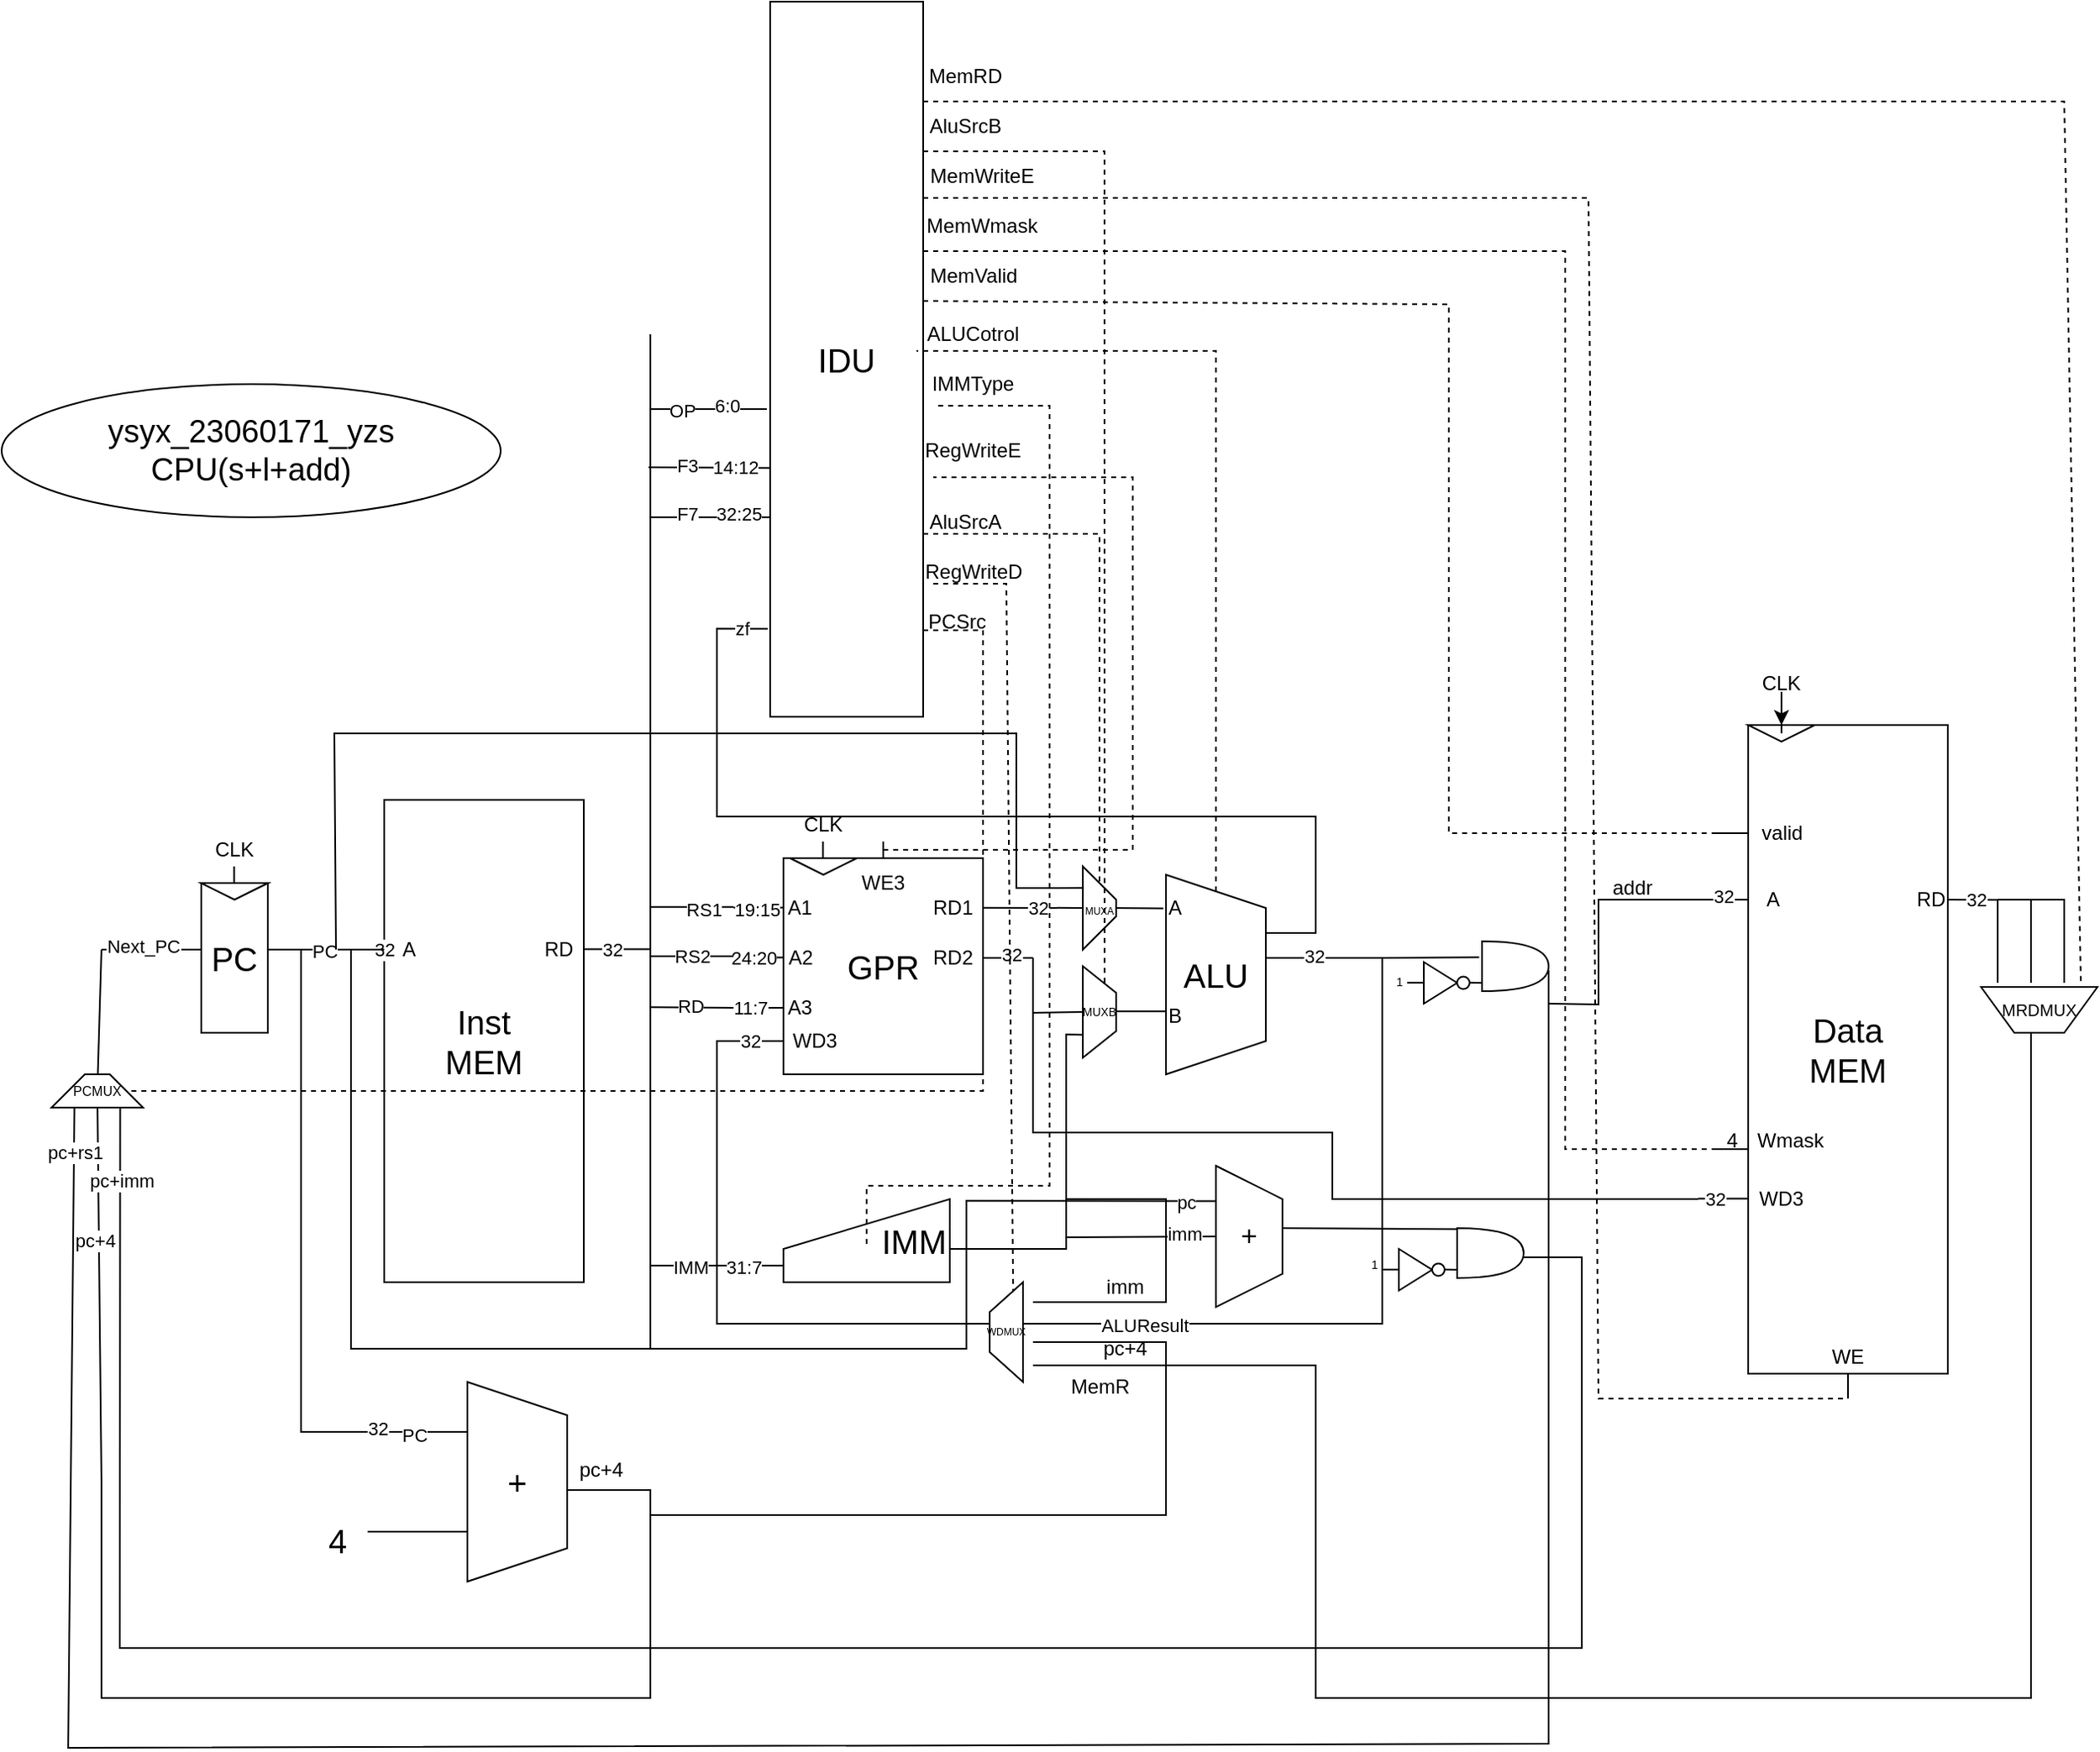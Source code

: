 <mxfile version="23.1.5" type="device">
  <diagram id="H9i57NVhQdeN4z1LRGkb" name="第 1 页">
    <mxGraphModel dx="1230" dy="816" grid="1" gridSize="10" guides="1" tooltips="1" connect="1" arrows="1" fold="1" page="1" pageScale="1" pageWidth="827" pageHeight="1169" math="0" shadow="0">
      <root>
        <mxCell id="0" />
        <mxCell id="1" parent="0" />
        <mxCell id="9avWq1u9CCE1QgYSCYzm-5" value="GPR" style="rounded=0;whiteSpace=wrap;html=1;fontSize=20;" parent="1" vertex="1">
          <mxGeometry x="1080" y="525" width="120" height="130" as="geometry" />
        </mxCell>
        <mxCell id="9avWq1u9CCE1QgYSCYzm-11" value="PC" style="rounded=0;whiteSpace=wrap;html=1;fontSize=20;" parent="1" vertex="1">
          <mxGeometry x="730" y="540" width="40" height="90" as="geometry" />
        </mxCell>
        <mxCell id="9avWq1u9CCE1QgYSCYzm-16" value="IDU" style="rounded=0;whiteSpace=wrap;html=1;fontSize=20;" parent="1" vertex="1">
          <mxGeometry x="1072" y="10" width="92" height="430" as="geometry" />
        </mxCell>
        <mxCell id="0vMYCMW46_ho2H0MiRco-1" value="Data&lt;br&gt;MEM" style="rounded=0;whiteSpace=wrap;html=1;fontSize=20;" parent="1" vertex="1">
          <mxGeometry x="1660" y="445" width="120" height="390" as="geometry" />
        </mxCell>
        <mxCell id="0vMYCMW46_ho2H0MiRco-2" value="Inst&lt;br&gt;MEM" style="rounded=0;whiteSpace=wrap;html=1;fontSize=20;" parent="1" vertex="1">
          <mxGeometry x="840" y="490" width="120" height="290" as="geometry" />
        </mxCell>
        <mxCell id="0vMYCMW46_ho2H0MiRco-3" value="" style="triangle;whiteSpace=wrap;html=1;direction=south;" parent="1" vertex="1">
          <mxGeometry x="1084" y="525" width="40" height="10" as="geometry" />
        </mxCell>
        <mxCell id="0vMYCMW46_ho2H0MiRco-4" value="" style="endArrow=none;html=1;rounded=0;" parent="1" edge="1">
          <mxGeometry width="50" height="50" relative="1" as="geometry">
            <mxPoint x="1103.76" y="525" as="sourcePoint" />
            <mxPoint x="1103.76" y="515" as="targetPoint" />
          </mxGeometry>
        </mxCell>
        <mxCell id="0vMYCMW46_ho2H0MiRco-5" value="CLK" style="text;strokeColor=none;align=center;fillColor=none;html=1;verticalAlign=middle;whiteSpace=wrap;rounded=0;" parent="1" vertex="1">
          <mxGeometry x="1089" y="495" width="30" height="20" as="geometry" />
        </mxCell>
        <mxCell id="0vMYCMW46_ho2H0MiRco-6" value="" style="endArrow=none;html=1;rounded=0;" parent="1" edge="1">
          <mxGeometry width="50" height="50" relative="1" as="geometry">
            <mxPoint x="1140" y="525" as="sourcePoint" />
            <mxPoint x="1140" y="515" as="targetPoint" />
            <Array as="points" />
          </mxGeometry>
        </mxCell>
        <mxCell id="0vMYCMW46_ho2H0MiRco-9" value="WE3" style="text;strokeColor=none;align=center;fillColor=none;html=1;verticalAlign=middle;whiteSpace=wrap;rounded=0;" parent="1" vertex="1">
          <mxGeometry x="1130" y="530" width="20" height="20" as="geometry" />
        </mxCell>
        <mxCell id="0vMYCMW46_ho2H0MiRco-10" value="" style="endArrow=none;html=1;rounded=0;" parent="1" edge="1">
          <mxGeometry width="50" height="50" relative="1" as="geometry">
            <mxPoint x="1050" y="635" as="sourcePoint" />
            <mxPoint x="1080" y="635" as="targetPoint" />
            <Array as="points" />
          </mxGeometry>
        </mxCell>
        <mxCell id="0vMYCMW46_ho2H0MiRco-11" value="&lt;font style=&quot;font-size: 11px;&quot;&gt;32&lt;/font&gt;" style="edgeLabel;html=1;align=center;verticalAlign=middle;resizable=0;points=[];" parent="0vMYCMW46_ho2H0MiRco-10" vertex="1" connectable="0">
          <mxGeometry x="-0.462" y="1" relative="1" as="geometry">
            <mxPoint x="2" y="1" as="offset" />
          </mxGeometry>
        </mxCell>
        <mxCell id="0vMYCMW46_ho2H0MiRco-12" value="WD3" style="text;strokeColor=none;align=center;fillColor=none;html=1;verticalAlign=middle;whiteSpace=wrap;rounded=0;" parent="1" vertex="1">
          <mxGeometry x="1084" y="625" width="30" height="20" as="geometry" />
        </mxCell>
        <mxCell id="0vMYCMW46_ho2H0MiRco-16" value="" style="endArrow=none;html=1;rounded=0;fontSize=6;" parent="1" edge="1">
          <mxGeometry width="50" height="50" relative="1" as="geometry">
            <mxPoint x="1050" y="615" as="sourcePoint" />
            <mxPoint x="1080" y="615" as="targetPoint" />
          </mxGeometry>
        </mxCell>
        <mxCell id="0vMYCMW46_ho2H0MiRco-19" value="5" style="edgeLabel;html=1;align=center;verticalAlign=middle;resizable=0;points=[];fontSize=7;" parent="0vMYCMW46_ho2H0MiRco-16" vertex="1" connectable="0">
          <mxGeometry x="-0.211" y="1" relative="1" as="geometry">
            <mxPoint as="offset" />
          </mxGeometry>
        </mxCell>
        <mxCell id="0vMYCMW46_ho2H0MiRco-44" value="11:7" style="edgeLabel;html=1;align=center;verticalAlign=middle;resizable=0;points=[];" parent="0vMYCMW46_ho2H0MiRco-16" vertex="1" connectable="0">
          <mxGeometry x="-0.146" relative="1" as="geometry">
            <mxPoint x="-3" as="offset" />
          </mxGeometry>
        </mxCell>
        <mxCell id="0vMYCMW46_ho2H0MiRco-17" value="A3" style="text;strokeColor=none;align=center;fillColor=none;html=1;verticalAlign=middle;whiteSpace=wrap;rounded=0;" parent="1" vertex="1">
          <mxGeometry x="1080" y="605" width="20" height="20" as="geometry" />
        </mxCell>
        <mxCell id="0vMYCMW46_ho2H0MiRco-22" value="A2" style="text;strokeColor=none;align=center;fillColor=none;html=1;verticalAlign=middle;whiteSpace=wrap;rounded=0;" parent="1" vertex="1">
          <mxGeometry x="1082.5" y="575" width="15" height="20" as="geometry" />
        </mxCell>
        <mxCell id="0vMYCMW46_ho2H0MiRco-25" value="" style="endArrow=none;html=1;rounded=0;fontSize=11;" parent="1" edge="1">
          <mxGeometry width="50" height="50" relative="1" as="geometry">
            <mxPoint x="1200" y="585" as="sourcePoint" />
            <mxPoint x="1230" y="585" as="targetPoint" />
          </mxGeometry>
        </mxCell>
        <mxCell id="0vMYCMW46_ho2H0MiRco-53" value="32" style="edgeLabel;html=1;align=center;verticalAlign=middle;resizable=0;points=[];" parent="0vMYCMW46_ho2H0MiRco-25" vertex="1" connectable="0">
          <mxGeometry x="0.108" y="2" relative="1" as="geometry">
            <mxPoint as="offset" />
          </mxGeometry>
        </mxCell>
        <mxCell id="0vMYCMW46_ho2H0MiRco-27" value="RD2" style="text;strokeColor=none;align=center;fillColor=none;html=1;verticalAlign=middle;whiteSpace=wrap;rounded=0;" parent="1" vertex="1">
          <mxGeometry x="1164" y="575" width="36" height="20" as="geometry" />
        </mxCell>
        <mxCell id="0vMYCMW46_ho2H0MiRco-31" value="A1" style="text;strokeColor=none;align=center;fillColor=none;html=1;verticalAlign=middle;whiteSpace=wrap;rounded=0;" parent="1" vertex="1">
          <mxGeometry x="1081.25" y="545" width="17.5" height="20" as="geometry" />
        </mxCell>
        <mxCell id="0vMYCMW46_ho2H0MiRco-32" value="" style="endArrow=none;html=1;rounded=0;" parent="1" target="ikHjYEekkkLppnFvIHiI-1" edge="1">
          <mxGeometry width="50" height="50" relative="1" as="geometry">
            <mxPoint x="1200" y="554.83" as="sourcePoint" />
            <mxPoint x="1250" y="555" as="targetPoint" />
            <Array as="points" />
          </mxGeometry>
        </mxCell>
        <mxCell id="0vMYCMW46_ho2H0MiRco-52" value="32" style="edgeLabel;html=1;align=center;verticalAlign=middle;resizable=0;points=[];" parent="0vMYCMW46_ho2H0MiRco-32" vertex="1" connectable="0">
          <mxGeometry x="0.09" relative="1" as="geometry">
            <mxPoint as="offset" />
          </mxGeometry>
        </mxCell>
        <mxCell id="0vMYCMW46_ho2H0MiRco-34" value="RD1" style="text;strokeColor=none;align=center;fillColor=none;html=1;verticalAlign=middle;whiteSpace=wrap;rounded=0;" parent="1" vertex="1">
          <mxGeometry x="1172" y="545" width="20" height="20" as="geometry" />
        </mxCell>
        <mxCell id="0vMYCMW46_ho2H0MiRco-35" value="" style="endArrow=none;html=1;rounded=0;exitX=0;exitY=0.5;exitDx=0;exitDy=0;" parent="1" source="0vMYCMW46_ho2H0MiRco-36" edge="1">
          <mxGeometry width="50" height="50" relative="1" as="geometry">
            <mxPoint x="810" y="580" as="sourcePoint" />
            <mxPoint x="840" y="580" as="targetPoint" />
          </mxGeometry>
        </mxCell>
        <mxCell id="0vMYCMW46_ho2H0MiRco-38" value="32" style="edgeLabel;html=1;align=center;verticalAlign=middle;resizable=0;points=[];" parent="0vMYCMW46_ho2H0MiRco-35" vertex="1" connectable="0">
          <mxGeometry x="0.023" relative="1" as="geometry">
            <mxPoint as="offset" />
          </mxGeometry>
        </mxCell>
        <mxCell id="0vMYCMW46_ho2H0MiRco-36" value="A" style="text;strokeColor=none;align=center;fillColor=none;html=1;verticalAlign=middle;whiteSpace=wrap;rounded=0;" parent="1" vertex="1">
          <mxGeometry x="840" y="570" width="30" height="20" as="geometry" />
        </mxCell>
        <mxCell id="0vMYCMW46_ho2H0MiRco-47" value="" style="endArrow=none;html=1;rounded=0;" parent="1" edge="1">
          <mxGeometry width="50" height="50" relative="1" as="geometry">
            <mxPoint x="1050" y="584.76" as="sourcePoint" />
            <mxPoint x="1080" y="584.76" as="targetPoint" />
          </mxGeometry>
        </mxCell>
        <mxCell id="0vMYCMW46_ho2H0MiRco-48" value="24:20" style="edgeLabel;html=1;align=center;verticalAlign=middle;resizable=0;points=[];" parent="0vMYCMW46_ho2H0MiRco-47" vertex="1" connectable="0">
          <mxGeometry x="-0.241" relative="1" as="geometry">
            <mxPoint as="offset" />
          </mxGeometry>
        </mxCell>
        <mxCell id="0vMYCMW46_ho2H0MiRco-49" value="" style="endArrow=none;html=1;rounded=0;" parent="1" edge="1">
          <mxGeometry width="50" height="50" relative="1" as="geometry">
            <mxPoint x="1050" y="554.76" as="sourcePoint" />
            <mxPoint x="1080" y="554.76" as="targetPoint" />
          </mxGeometry>
        </mxCell>
        <mxCell id="X9NKya543wdhW3zplJ7z-23" value="19:15" style="edgeLabel;html=1;align=center;verticalAlign=middle;resizable=0;points=[];" parent="0vMYCMW46_ho2H0MiRco-49" vertex="1" connectable="0">
          <mxGeometry x="-0.084" y="-1" relative="1" as="geometry">
            <mxPoint as="offset" />
          </mxGeometry>
        </mxCell>
        <mxCell id="0vMYCMW46_ho2H0MiRco-54" value="RD" style="text;strokeColor=none;align=center;fillColor=none;html=1;verticalAlign=middle;whiteSpace=wrap;rounded=0;" parent="1" vertex="1">
          <mxGeometry x="930" y="570" width="30" height="20" as="geometry" />
        </mxCell>
        <mxCell id="0vMYCMW46_ho2H0MiRco-56" value="" style="endArrow=none;html=1;rounded=0;" parent="1" edge="1">
          <mxGeometry width="50" height="50" relative="1" as="geometry">
            <mxPoint x="960" y="579.76" as="sourcePoint" />
            <mxPoint x="1000" y="579.76" as="targetPoint" />
          </mxGeometry>
        </mxCell>
        <mxCell id="0vMYCMW46_ho2H0MiRco-57" value="32" style="edgeLabel;html=1;align=center;verticalAlign=middle;resizable=0;points=[];" parent="0vMYCMW46_ho2H0MiRco-56" vertex="1" connectable="0">
          <mxGeometry x="-0.153" relative="1" as="geometry">
            <mxPoint as="offset" />
          </mxGeometry>
        </mxCell>
        <mxCell id="0vMYCMW46_ho2H0MiRco-58" value="" style="triangle;whiteSpace=wrap;html=1;direction=south;" parent="1" vertex="1">
          <mxGeometry x="1084" y="525" width="40" height="10" as="geometry" />
        </mxCell>
        <mxCell id="0vMYCMW46_ho2H0MiRco-59" value="" style="triangle;whiteSpace=wrap;html=1;direction=south;" parent="1" vertex="1">
          <mxGeometry x="1660" y="445" width="40" height="10" as="geometry" />
        </mxCell>
        <mxCell id="0vMYCMW46_ho2H0MiRco-63" style="edgeStyle=orthogonalEdgeStyle;rounded=0;orthogonalLoop=1;jettySize=auto;html=1;" parent="1" source="0vMYCMW46_ho2H0MiRco-60" target="0vMYCMW46_ho2H0MiRco-59" edge="1">
          <mxGeometry relative="1" as="geometry" />
        </mxCell>
        <mxCell id="0vMYCMW46_ho2H0MiRco-60" value="CLK" style="text;strokeColor=none;align=center;fillColor=none;html=1;verticalAlign=middle;whiteSpace=wrap;rounded=0;" parent="1" vertex="1">
          <mxGeometry x="1665" y="410" width="30" height="20" as="geometry" />
        </mxCell>
        <mxCell id="0vMYCMW46_ho2H0MiRco-64" value="" style="endArrow=none;html=1;rounded=0;entryX=0.5;entryY=1;entryDx=0;entryDy=0;" parent="1" target="0vMYCMW46_ho2H0MiRco-65" edge="1">
          <mxGeometry width="50" height="50" relative="1" as="geometry">
            <mxPoint x="1720" y="850" as="sourcePoint" />
            <mxPoint x="1720" y="840" as="targetPoint" />
            <Array as="points" />
          </mxGeometry>
        </mxCell>
        <mxCell id="0vMYCMW46_ho2H0MiRco-65" value="WE" style="text;strokeColor=none;align=center;fillColor=none;html=1;verticalAlign=middle;whiteSpace=wrap;rounded=0;" parent="1" vertex="1">
          <mxGeometry x="1710" y="815" width="20" height="20" as="geometry" />
        </mxCell>
        <mxCell id="0vMYCMW46_ho2H0MiRco-66" value="A" style="text;strokeColor=none;align=center;fillColor=none;html=1;verticalAlign=middle;whiteSpace=wrap;rounded=0;" parent="1" vertex="1">
          <mxGeometry x="1660" y="540" width="30" height="20" as="geometry" />
        </mxCell>
        <mxCell id="0vMYCMW46_ho2H0MiRco-67" value="" style="endArrow=none;html=1;rounded=0;" parent="1" edge="1">
          <mxGeometry width="50" height="50" relative="1" as="geometry">
            <mxPoint x="1630" y="550" as="sourcePoint" />
            <mxPoint x="1660" y="550" as="targetPoint" />
          </mxGeometry>
        </mxCell>
        <mxCell id="0vMYCMW46_ho2H0MiRco-68" value="32" style="edgeLabel;html=1;align=center;verticalAlign=middle;resizable=0;points=[];" parent="0vMYCMW46_ho2H0MiRco-67" vertex="1" connectable="0">
          <mxGeometry x="-0.04" y="2" relative="1" as="geometry">
            <mxPoint as="offset" />
          </mxGeometry>
        </mxCell>
        <mxCell id="0vMYCMW46_ho2H0MiRco-69" value="WD3" style="text;strokeColor=none;align=center;fillColor=none;html=1;verticalAlign=middle;whiteSpace=wrap;rounded=0;" parent="1" vertex="1">
          <mxGeometry x="1665" y="720" width="30" height="20" as="geometry" />
        </mxCell>
        <mxCell id="0vMYCMW46_ho2H0MiRco-70" value="" style="endArrow=none;html=1;rounded=0;" parent="1" edge="1">
          <mxGeometry width="50" height="50" relative="1" as="geometry">
            <mxPoint x="1630" y="729.76" as="sourcePoint" />
            <mxPoint x="1660" y="729.76" as="targetPoint" />
            <Array as="points" />
          </mxGeometry>
        </mxCell>
        <mxCell id="0vMYCMW46_ho2H0MiRco-71" value="&lt;font style=&quot;font-size: 11px;&quot;&gt;32&lt;/font&gt;" style="edgeLabel;html=1;align=center;verticalAlign=middle;resizable=0;points=[];" parent="0vMYCMW46_ho2H0MiRco-70" vertex="1" connectable="0">
          <mxGeometry x="-0.462" y="1" relative="1" as="geometry">
            <mxPoint x="2" y="1" as="offset" />
          </mxGeometry>
        </mxCell>
        <mxCell id="0vMYCMW46_ho2H0MiRco-72" value="RD" style="text;strokeColor=none;align=center;fillColor=none;html=1;verticalAlign=middle;whiteSpace=wrap;rounded=0;" parent="1" vertex="1">
          <mxGeometry x="1760" y="540" width="20" height="20" as="geometry" />
        </mxCell>
        <mxCell id="0vMYCMW46_ho2H0MiRco-73" value="" style="endArrow=none;html=1;rounded=0;" parent="1" edge="1">
          <mxGeometry width="50" height="50" relative="1" as="geometry">
            <mxPoint x="1780" y="550" as="sourcePoint" />
            <mxPoint x="1810" y="550.17" as="targetPoint" />
            <Array as="points" />
          </mxGeometry>
        </mxCell>
        <mxCell id="0vMYCMW46_ho2H0MiRco-74" value="32" style="edgeLabel;html=1;align=center;verticalAlign=middle;resizable=0;points=[];" parent="0vMYCMW46_ho2H0MiRco-73" vertex="1" connectable="0">
          <mxGeometry x="0.09" relative="1" as="geometry">
            <mxPoint as="offset" />
          </mxGeometry>
        </mxCell>
        <mxCell id="0vMYCMW46_ho2H0MiRco-75" value="" style="triangle;whiteSpace=wrap;html=1;direction=south;" parent="1" vertex="1">
          <mxGeometry x="730" y="540" width="40" height="10" as="geometry" />
        </mxCell>
        <mxCell id="0vMYCMW46_ho2H0MiRco-76" value="" style="endArrow=none;html=1;rounded=0;" parent="1" edge="1">
          <mxGeometry width="50" height="50" relative="1" as="geometry">
            <mxPoint x="749.76" y="540" as="sourcePoint" />
            <mxPoint x="749.76" y="530" as="targetPoint" />
          </mxGeometry>
        </mxCell>
        <mxCell id="0vMYCMW46_ho2H0MiRco-77" value="CLK" style="text;strokeColor=none;align=center;fillColor=none;html=1;verticalAlign=middle;whiteSpace=wrap;rounded=0;" parent="1" vertex="1">
          <mxGeometry x="735" y="510" width="30" height="20" as="geometry" />
        </mxCell>
        <mxCell id="0vMYCMW46_ho2H0MiRco-78" value="" style="triangle;whiteSpace=wrap;html=1;direction=south;" parent="1" vertex="1">
          <mxGeometry x="730" y="540" width="40" height="10" as="geometry" />
        </mxCell>
        <mxCell id="0vMYCMW46_ho2H0MiRco-79" value="" style="endArrow=none;html=1;rounded=0;" parent="1" edge="1">
          <mxGeometry width="50" height="50" relative="1" as="geometry">
            <mxPoint x="670" y="580" as="sourcePoint" />
            <mxPoint x="730" y="580" as="targetPoint" />
          </mxGeometry>
        </mxCell>
        <mxCell id="0vMYCMW46_ho2H0MiRco-80" value="Next_PC" style="edgeLabel;html=1;align=center;verticalAlign=middle;resizable=0;points=[];" parent="0vMYCMW46_ho2H0MiRco-79" vertex="1" connectable="0">
          <mxGeometry x="-0.166" y="2" relative="1" as="geometry">
            <mxPoint as="offset" />
          </mxGeometry>
        </mxCell>
        <mxCell id="0vMYCMW46_ho2H0MiRco-81" value="" style="endArrow=none;html=1;rounded=0;entryX=0;entryY=0.5;entryDx=0;entryDy=0;" parent="1" target="0vMYCMW46_ho2H0MiRco-36" edge="1">
          <mxGeometry width="50" height="50" relative="1" as="geometry">
            <mxPoint x="770" y="580" as="sourcePoint" />
            <mxPoint x="810" y="580" as="targetPoint" />
            <Array as="points">
              <mxPoint x="790" y="580" />
              <mxPoint x="810" y="580" />
              <mxPoint x="820" y="580" />
            </Array>
          </mxGeometry>
        </mxCell>
        <mxCell id="0vMYCMW46_ho2H0MiRco-82" value="PC" style="edgeLabel;html=1;align=center;verticalAlign=middle;resizable=0;points=[];" parent="0vMYCMW46_ho2H0MiRco-81" vertex="1" connectable="0">
          <mxGeometry x="-0.034" y="-1" relative="1" as="geometry">
            <mxPoint as="offset" />
          </mxGeometry>
        </mxCell>
        <mxCell id="0vMYCMW46_ho2H0MiRco-104" value="ysyx_23060171_yzs&lt;br&gt;CPU(s+l+add)" style="ellipse;whiteSpace=wrap;html=1;fontSize=19;" parent="1" vertex="1">
          <mxGeometry x="610" y="240" width="300" height="80" as="geometry" />
        </mxCell>
        <mxCell id="X9NKya543wdhW3zplJ7z-1" value="ALU" style="shape=trapezoid;perimeter=trapezoidPerimeter;whiteSpace=wrap;html=1;fixedSize=1;direction=south;fontSize=20;" parent="1" vertex="1">
          <mxGeometry x="1310" y="535" width="60" height="120" as="geometry" />
        </mxCell>
        <mxCell id="X9NKya543wdhW3zplJ7z-3" value="+" style="shape=trapezoid;perimeter=trapezoidPerimeter;whiteSpace=wrap;html=1;fixedSize=1;direction=south;fontSize=20;" parent="1" vertex="1">
          <mxGeometry x="890" y="840" width="60" height="120" as="geometry" />
        </mxCell>
        <mxCell id="X9NKya543wdhW3zplJ7z-7" value="" style="endArrow=none;html=1;rounded=0;exitX=0.25;exitY=1;exitDx=0;exitDy=0;" parent="1" source="X9NKya543wdhW3zplJ7z-3" edge="1">
          <mxGeometry width="50" height="50" relative="1" as="geometry">
            <mxPoint x="790" y="860" as="sourcePoint" />
            <mxPoint x="790" y="580" as="targetPoint" />
            <Array as="points">
              <mxPoint x="790" y="870" />
            </Array>
          </mxGeometry>
        </mxCell>
        <mxCell id="X9NKya543wdhW3zplJ7z-11" value="PC" style="edgeLabel;html=1;align=center;verticalAlign=middle;resizable=0;points=[];" parent="X9NKya543wdhW3zplJ7z-7" vertex="1" connectable="0">
          <mxGeometry x="-0.837" y="2" relative="1" as="geometry">
            <mxPoint as="offset" />
          </mxGeometry>
        </mxCell>
        <mxCell id="f71yilhgpQ8JQKFhJRQ--1" value="32" style="edgeLabel;html=1;align=center;verticalAlign=middle;resizable=0;points=[];" parent="X9NKya543wdhW3zplJ7z-7" vertex="1" connectable="0">
          <mxGeometry x="-0.723" y="-2" relative="1" as="geometry">
            <mxPoint as="offset" />
          </mxGeometry>
        </mxCell>
        <mxCell id="X9NKya543wdhW3zplJ7z-8" value="" style="endArrow=none;html=1;rounded=0;" parent="1" edge="1">
          <mxGeometry width="50" height="50" relative="1" as="geometry">
            <mxPoint x="830" y="930" as="sourcePoint" />
            <mxPoint x="890" y="930" as="targetPoint" />
          </mxGeometry>
        </mxCell>
        <mxCell id="X9NKya543wdhW3zplJ7z-9" value="&lt;font style=&quot;font-size: 20px;&quot;&gt;4&lt;/font&gt;" style="text;strokeColor=none;align=center;fillColor=none;html=1;verticalAlign=middle;whiteSpace=wrap;rounded=0;" parent="1" vertex="1">
          <mxGeometry x="797" y="920" width="30" height="30" as="geometry" />
        </mxCell>
        <mxCell id="X9NKya543wdhW3zplJ7z-10" value="" style="endArrow=none;html=1;rounded=0;" parent="1" source="ikHjYEekkkLppnFvIHiI-18" edge="1">
          <mxGeometry width="50" height="50" relative="1" as="geometry">
            <mxPoint x="950" y="905" as="sourcePoint" />
            <mxPoint x="670" y="580" as="targetPoint" />
            <Array as="points" />
          </mxGeometry>
        </mxCell>
        <mxCell id="X9NKya543wdhW3zplJ7z-13" value="" style="endArrow=none;html=1;rounded=0;" parent="1" edge="1">
          <mxGeometry width="50" height="50" relative="1" as="geometry">
            <mxPoint x="1000" y="820" as="sourcePoint" />
            <mxPoint x="1000" y="210" as="targetPoint" />
            <Array as="points" />
          </mxGeometry>
        </mxCell>
        <mxCell id="X9NKya543wdhW3zplJ7z-15" value="" style="endArrow=none;html=1;rounded=0;" parent="1" edge="1">
          <mxGeometry width="50" height="50" relative="1" as="geometry">
            <mxPoint x="1000" y="554.41" as="sourcePoint" />
            <mxPoint x="1050" y="554.41" as="targetPoint" />
          </mxGeometry>
        </mxCell>
        <mxCell id="X9NKya543wdhW3zplJ7z-16" value="RS1" style="edgeLabel;html=1;align=center;verticalAlign=middle;resizable=0;points=[];" parent="X9NKya543wdhW3zplJ7z-15" vertex="1" connectable="0">
          <mxGeometry x="0.289" y="-1" relative="1" as="geometry">
            <mxPoint as="offset" />
          </mxGeometry>
        </mxCell>
        <mxCell id="X9NKya543wdhW3zplJ7z-17" value="" style="endArrow=none;html=1;rounded=0;" parent="1" edge="1">
          <mxGeometry width="50" height="50" relative="1" as="geometry">
            <mxPoint x="1000" y="584" as="sourcePoint" />
            <mxPoint x="1050" y="584" as="targetPoint" />
          </mxGeometry>
        </mxCell>
        <mxCell id="X9NKya543wdhW3zplJ7z-18" value="RS2" style="edgeLabel;html=1;align=center;verticalAlign=middle;resizable=0;points=[];" parent="X9NKya543wdhW3zplJ7z-17" vertex="1" connectable="0">
          <mxGeometry x="-0.022" relative="1" as="geometry">
            <mxPoint as="offset" />
          </mxGeometry>
        </mxCell>
        <mxCell id="X9NKya543wdhW3zplJ7z-19" value="" style="endArrow=none;html=1;rounded=0;" parent="1" edge="1">
          <mxGeometry width="50" height="50" relative="1" as="geometry">
            <mxPoint x="1000" y="614.66" as="sourcePoint" />
            <mxPoint x="1050" y="615" as="targetPoint" />
          </mxGeometry>
        </mxCell>
        <mxCell id="X9NKya543wdhW3zplJ7z-20" value="RD" style="edgeLabel;html=1;align=center;verticalAlign=middle;resizable=0;points=[];" parent="X9NKya543wdhW3zplJ7z-19" vertex="1" connectable="0">
          <mxGeometry x="-0.051" y="1" relative="1" as="geometry">
            <mxPoint as="offset" />
          </mxGeometry>
        </mxCell>
        <mxCell id="X9NKya543wdhW3zplJ7z-24" value="IMM" style="shape=manualInput;whiteSpace=wrap;html=1;fontSize=20;align=right;" parent="1" vertex="1">
          <mxGeometry x="1080" y="730" width="100" height="50" as="geometry" />
        </mxCell>
        <mxCell id="X9NKya543wdhW3zplJ7z-25" value="" style="endArrow=none;html=1;rounded=0;" parent="1" edge="1">
          <mxGeometry width="50" height="50" relative="1" as="geometry">
            <mxPoint x="1000" y="770" as="sourcePoint" />
            <mxPoint x="1080" y="770" as="targetPoint" />
          </mxGeometry>
        </mxCell>
        <mxCell id="X9NKya543wdhW3zplJ7z-26" value="IMM" style="edgeLabel;html=1;align=center;verticalAlign=middle;resizable=0;points=[];" parent="X9NKya543wdhW3zplJ7z-25" vertex="1" connectable="0">
          <mxGeometry x="-0.406" y="-1" relative="1" as="geometry">
            <mxPoint as="offset" />
          </mxGeometry>
        </mxCell>
        <mxCell id="X9NKya543wdhW3zplJ7z-27" value="31:7" style="edgeLabel;html=1;align=center;verticalAlign=middle;resizable=0;points=[];" parent="X9NKya543wdhW3zplJ7z-25" vertex="1" connectable="0">
          <mxGeometry x="0.387" y="-1" relative="1" as="geometry">
            <mxPoint as="offset" />
          </mxGeometry>
        </mxCell>
        <mxCell id="X9NKya543wdhW3zplJ7z-32" value="" style="endArrow=none;html=1;rounded=0;curved=0;dashed=1;" parent="1" edge="1">
          <mxGeometry width="50" height="50" relative="1" as="geometry">
            <mxPoint x="1340" y="545" as="sourcePoint" />
            <mxPoint x="1160" y="220" as="targetPoint" />
            <Array as="points">
              <mxPoint x="1340" y="220" />
            </Array>
          </mxGeometry>
        </mxCell>
        <mxCell id="X9NKya543wdhW3zplJ7z-33" value="ALUCotrol" style="text;strokeColor=none;align=center;fillColor=none;html=1;verticalAlign=middle;whiteSpace=wrap;rounded=0;" parent="1" vertex="1">
          <mxGeometry x="1164" y="200" width="60" height="20" as="geometry" />
        </mxCell>
        <mxCell id="X9NKya543wdhW3zplJ7z-34" value="" style="endArrow=none;html=1;rounded=0;" parent="1" edge="1">
          <mxGeometry width="50" height="50" relative="1" as="geometry">
            <mxPoint x="1370" y="585" as="sourcePoint" />
            <mxPoint x="1050" y="635" as="targetPoint" />
            <Array as="points">
              <mxPoint x="1440" y="585" />
              <mxPoint x="1440" y="805" />
              <mxPoint x="1040" y="805" />
              <mxPoint x="1040" y="635" />
            </Array>
          </mxGeometry>
        </mxCell>
        <mxCell id="X9NKya543wdhW3zplJ7z-35" value="ALUResult" style="edgeLabel;html=1;align=center;verticalAlign=middle;resizable=0;points=[];" parent="X9NKya543wdhW3zplJ7z-34" vertex="1" connectable="0">
          <mxGeometry x="-0.003" y="1" relative="1" as="geometry">
            <mxPoint as="offset" />
          </mxGeometry>
        </mxCell>
        <mxCell id="X9NKya543wdhW3zplJ7z-37" value="32" style="edgeLabel;html=1;align=center;verticalAlign=middle;resizable=0;points=[];" parent="X9NKya543wdhW3zplJ7z-34" vertex="1" connectable="0">
          <mxGeometry x="-0.934" y="1" relative="1" as="geometry">
            <mxPoint as="offset" />
          </mxGeometry>
        </mxCell>
        <mxCell id="X9NKya543wdhW3zplJ7z-38" value="" style="endArrow=none;html=1;rounded=0;dashed=1;" parent="1" edge="1">
          <mxGeometry width="50" height="50" relative="1" as="geometry">
            <mxPoint x="1140" y="520" as="sourcePoint" />
            <mxPoint x="1170" y="296" as="targetPoint" />
            <Array as="points">
              <mxPoint x="1290" y="520" />
              <mxPoint x="1290" y="296" />
            </Array>
          </mxGeometry>
        </mxCell>
        <mxCell id="X9NKya543wdhW3zplJ7z-39" value="RegWriteE" style="text;strokeColor=none;align=center;fillColor=none;html=1;verticalAlign=middle;whiteSpace=wrap;rounded=0;" parent="1" vertex="1">
          <mxGeometry x="1164" y="270" width="60" height="20" as="geometry" />
        </mxCell>
        <mxCell id="X9NKya543wdhW3zplJ7z-40" value="" style="endArrow=none;html=1;rounded=0;dashed=1;" parent="1" edge="1">
          <mxGeometry width="50" height="50" relative="1" as="geometry">
            <mxPoint x="1130" y="757" as="sourcePoint" />
            <mxPoint x="1170" y="253" as="targetPoint" />
            <Array as="points">
              <mxPoint x="1130" y="722" />
              <mxPoint x="1240" y="722" />
              <mxPoint x="1240" y="450" />
              <mxPoint x="1240" y="253" />
            </Array>
          </mxGeometry>
        </mxCell>
        <mxCell id="X9NKya543wdhW3zplJ7z-72" value="" style="endArrow=none;html=1;rounded=0;" parent="1" edge="1">
          <mxGeometry width="50" height="50" relative="1" as="geometry">
            <mxPoint x="1000" y="255" as="sourcePoint" />
            <mxPoint x="1070" y="255" as="targetPoint" />
          </mxGeometry>
        </mxCell>
        <mxCell id="X9NKya543wdhW3zplJ7z-74" value="OP" style="edgeLabel;html=1;align=center;verticalAlign=middle;resizable=0;points=[];" parent="X9NKya543wdhW3zplJ7z-72" vertex="1" connectable="0">
          <mxGeometry x="-0.459" y="-1" relative="1" as="geometry">
            <mxPoint as="offset" />
          </mxGeometry>
        </mxCell>
        <mxCell id="X9NKya543wdhW3zplJ7z-75" value="6:0" style="edgeLabel;html=1;align=center;verticalAlign=middle;resizable=0;points=[];" parent="X9NKya543wdhW3zplJ7z-72" vertex="1" connectable="0">
          <mxGeometry x="0.304" y="2" relative="1" as="geometry">
            <mxPoint as="offset" />
          </mxGeometry>
        </mxCell>
        <mxCell id="X9NKya543wdhW3zplJ7z-76" value="" style="endArrow=none;html=1;rounded=0;entryX=0.012;entryY=0.652;entryDx=0;entryDy=0;entryPerimeter=0;" parent="1" edge="1">
          <mxGeometry width="50" height="50" relative="1" as="geometry">
            <mxPoint x="998.9" y="290" as="sourcePoint" />
            <mxPoint x="1072.004" y="290.4" as="targetPoint" />
          </mxGeometry>
        </mxCell>
        <mxCell id="X9NKya543wdhW3zplJ7z-77" value="F3" style="edgeLabel;html=1;align=center;verticalAlign=middle;resizable=0;points=[];" parent="X9NKya543wdhW3zplJ7z-76" vertex="1" connectable="0">
          <mxGeometry x="-0.383" y="1" relative="1" as="geometry">
            <mxPoint as="offset" />
          </mxGeometry>
        </mxCell>
        <mxCell id="X9NKya543wdhW3zplJ7z-78" value="14:12" style="edgeLabel;html=1;align=center;verticalAlign=middle;resizable=0;points=[];" parent="X9NKya543wdhW3zplJ7z-76" vertex="1" connectable="0">
          <mxGeometry x="0.415" y="1" relative="1" as="geometry">
            <mxPoint as="offset" />
          </mxGeometry>
        </mxCell>
        <mxCell id="X9NKya543wdhW3zplJ7z-79" value="" style="endArrow=none;html=1;rounded=0;entryX=0.024;entryY=0.696;entryDx=0;entryDy=0;entryPerimeter=0;" parent="1" edge="1">
          <mxGeometry width="50" height="50" relative="1" as="geometry">
            <mxPoint x="1000" y="320" as="sourcePoint" />
            <mxPoint x="1071.998" y="320.0" as="targetPoint" />
          </mxGeometry>
        </mxCell>
        <mxCell id="X9NKya543wdhW3zplJ7z-80" value="F7" style="edgeLabel;html=1;align=center;verticalAlign=middle;resizable=0;points=[];" parent="X9NKya543wdhW3zplJ7z-79" vertex="1" connectable="0">
          <mxGeometry x="-0.404" y="2" relative="1" as="geometry">
            <mxPoint as="offset" />
          </mxGeometry>
        </mxCell>
        <mxCell id="X9NKya543wdhW3zplJ7z-81" value="32:25" style="edgeLabel;html=1;align=center;verticalAlign=middle;resizable=0;points=[];" parent="X9NKya543wdhW3zplJ7z-79" vertex="1" connectable="0">
          <mxGeometry x="0.452" y="2" relative="1" as="geometry">
            <mxPoint as="offset" />
          </mxGeometry>
        </mxCell>
        <mxCell id="X9NKya543wdhW3zplJ7z-82" value="IMMType" style="text;strokeColor=none;align=center;fillColor=none;html=1;verticalAlign=middle;whiteSpace=wrap;rounded=0;" parent="1" vertex="1">
          <mxGeometry x="1169" y="230" width="50" height="20" as="geometry" />
        </mxCell>
        <mxCell id="ikHjYEekkkLppnFvIHiI-1" value="&lt;font style=&quot;font-size: 6px;&quot;&gt;MUXA&lt;/font&gt;" style="shape=trapezoid;perimeter=trapezoidPerimeter;whiteSpace=wrap;html=1;fixedSize=1;direction=south;" parent="1" vertex="1">
          <mxGeometry x="1260" y="530" width="20" height="50" as="geometry" />
        </mxCell>
        <mxCell id="ikHjYEekkkLppnFvIHiI-2" value="" style="endArrow=none;html=1;rounded=0;entryX=0.258;entryY=0.971;entryDx=0;entryDy=0;entryPerimeter=0;" parent="1" target="ikHjYEekkkLppnFvIHiI-1" edge="1">
          <mxGeometry width="50" height="50" relative="1" as="geometry">
            <mxPoint x="811" y="580" as="sourcePoint" />
            <mxPoint x="1250" y="510" as="targetPoint" />
            <Array as="points">
              <mxPoint x="810" y="450" />
              <mxPoint x="1220" y="450" />
              <mxPoint x="1220" y="543" />
              <mxPoint x="1240" y="543" />
            </Array>
          </mxGeometry>
        </mxCell>
        <mxCell id="ikHjYEekkkLppnFvIHiI-3" value="" style="endArrow=none;html=1;rounded=0;dashed=1;" parent="1" target="ikHjYEekkkLppnFvIHiI-1" edge="1">
          <mxGeometry width="50" height="50" relative="1" as="geometry">
            <mxPoint x="1164" y="330" as="sourcePoint" />
            <mxPoint x="1260" y="450" as="targetPoint" />
            <Array as="points">
              <mxPoint x="1270" y="330" />
            </Array>
          </mxGeometry>
        </mxCell>
        <mxCell id="ikHjYEekkkLppnFvIHiI-4" value="AluSrcA" style="text;html=1;align=center;verticalAlign=middle;resizable=0;points=[];autosize=1;strokeColor=none;fillColor=none;rotation=0;" parent="1" vertex="1">
          <mxGeometry x="1154" y="308" width="70" height="30" as="geometry" />
        </mxCell>
        <mxCell id="ikHjYEekkkLppnFvIHiI-6" value="" style="endArrow=none;html=1;rounded=0;entryX=0.169;entryY=1.027;entryDx=0;entryDy=0;entryPerimeter=0;" parent="1" target="X9NKya543wdhW3zplJ7z-1" edge="1">
          <mxGeometry width="50" height="50" relative="1" as="geometry">
            <mxPoint x="1280" y="555" as="sourcePoint" />
            <mxPoint x="1310" y="540" as="targetPoint" />
          </mxGeometry>
        </mxCell>
        <mxCell id="ikHjYEekkkLppnFvIHiI-7" value="A" style="text;html=1;align=center;verticalAlign=middle;resizable=0;points=[];autosize=1;strokeColor=none;fillColor=none;" parent="1" vertex="1">
          <mxGeometry x="1300" y="540" width="30" height="30" as="geometry" />
        </mxCell>
        <mxCell id="ikHjYEekkkLppnFvIHiI-8" value="B" style="text;html=1;align=center;verticalAlign=middle;resizable=0;points=[];autosize=1;strokeColor=none;fillColor=none;" parent="1" vertex="1">
          <mxGeometry x="1300" y="605" width="30" height="30" as="geometry" />
        </mxCell>
        <mxCell id="ikHjYEekkkLppnFvIHiI-9" value="WDMUX" style="shape=trapezoid;perimeter=trapezoidPerimeter;whiteSpace=wrap;html=1;fixedSize=1;direction=north;size=18.0;fontSize=6;" parent="1" vertex="1">
          <mxGeometry x="1204" y="780" width="20" height="60" as="geometry" />
        </mxCell>
        <mxCell id="ikHjYEekkkLppnFvIHiI-10" value="" style="endArrow=none;html=1;rounded=0;" parent="1" edge="1">
          <mxGeometry width="50" height="50" relative="1" as="geometry">
            <mxPoint x="1250" y="730" as="sourcePoint" />
            <mxPoint x="1230" y="792" as="targetPoint" />
            <Array as="points">
              <mxPoint x="1310" y="730" />
              <mxPoint x="1310" y="792" />
            </Array>
          </mxGeometry>
        </mxCell>
        <mxCell id="ikHjYEekkkLppnFvIHiI-11" value="imm" style="text;html=1;align=center;verticalAlign=middle;resizable=0;points=[];autosize=1;strokeColor=none;fillColor=none;" parent="1" vertex="1">
          <mxGeometry x="1260" y="768" width="50" height="30" as="geometry" />
        </mxCell>
        <mxCell id="ikHjYEekkkLppnFvIHiI-12" value="" style="endArrow=none;html=1;rounded=0;entryX=1;entryY=0.75;entryDx=0;entryDy=0;dashed=1;" parent="1" target="ikHjYEekkkLppnFvIHiI-9" edge="1">
          <mxGeometry width="50" height="50" relative="1" as="geometry">
            <mxPoint x="1170" y="360" as="sourcePoint" />
            <mxPoint x="1230" y="680" as="targetPoint" />
            <Array as="points">
              <mxPoint x="1214" y="360" />
            </Array>
          </mxGeometry>
        </mxCell>
        <mxCell id="ikHjYEekkkLppnFvIHiI-14" value="RegWriteD" style="text;html=1;align=center;verticalAlign=middle;resizable=0;points=[];autosize=1;strokeColor=none;fillColor=none;" parent="1" vertex="1">
          <mxGeometry x="1154" y="338" width="80" height="30" as="geometry" />
        </mxCell>
        <mxCell id="ikHjYEekkkLppnFvIHiI-15" value="pc+4" style="text;html=1;align=center;verticalAlign=middle;resizable=0;points=[];autosize=1;strokeColor=none;fillColor=none;" parent="1" vertex="1">
          <mxGeometry x="945" y="878" width="50" height="30" as="geometry" />
        </mxCell>
        <mxCell id="ikHjYEekkkLppnFvIHiI-16" value="" style="endArrow=none;html=1;rounded=0;" parent="1" edge="1">
          <mxGeometry width="50" height="50" relative="1" as="geometry">
            <mxPoint x="1000" y="920" as="sourcePoint" />
            <mxPoint x="1230" y="816" as="targetPoint" />
            <Array as="points">
              <mxPoint x="1310" y="920" />
              <mxPoint x="1310" y="816" />
            </Array>
          </mxGeometry>
        </mxCell>
        <mxCell id="ikHjYEekkkLppnFvIHiI-17" value="pc+4" style="text;html=1;align=center;verticalAlign=middle;resizable=0;points=[];autosize=1;strokeColor=none;fillColor=none;" parent="1" vertex="1">
          <mxGeometry x="1260" y="805" width="50" height="30" as="geometry" />
        </mxCell>
        <mxCell id="ikHjYEekkkLppnFvIHiI-19" value="" style="endArrow=none;html=1;rounded=0;" parent="1" target="ikHjYEekkkLppnFvIHiI-18" edge="1">
          <mxGeometry width="50" height="50" relative="1" as="geometry">
            <mxPoint x="950" y="905" as="sourcePoint" />
            <mxPoint x="670" y="580" as="targetPoint" />
            <Array as="points">
              <mxPoint x="1000" y="905" />
              <mxPoint x="1000" y="1030" />
              <mxPoint x="950" y="1030" />
              <mxPoint x="670" y="1030" />
              <mxPoint x="670" y="900" />
            </Array>
          </mxGeometry>
        </mxCell>
        <mxCell id="QOljoq9d957zooGpQt5N-1" value="pc+4" style="edgeLabel;html=1;align=center;verticalAlign=middle;resizable=0;points=[];" vertex="1" connectable="0" parent="ikHjYEekkkLppnFvIHiI-19">
          <mxGeometry x="0.814" y="3" relative="1" as="geometry">
            <mxPoint as="offset" />
          </mxGeometry>
        </mxCell>
        <mxCell id="ikHjYEekkkLppnFvIHiI-18" value="PCMUX" style="shape=trapezoid;perimeter=trapezoidPerimeter;whiteSpace=wrap;html=1;fixedSize=1;fontSize=8;" parent="1" vertex="1">
          <mxGeometry x="640" y="655" width="55" height="20" as="geometry" />
        </mxCell>
        <mxCell id="ikHjYEekkkLppnFvIHiI-21" value="" style="endArrow=none;html=1;rounded=0;entryX=1;entryY=0.5;entryDx=0;entryDy=0;dashed=1;" parent="1" target="ikHjYEekkkLppnFvIHiI-18" edge="1">
          <mxGeometry width="50" height="50" relative="1" as="geometry">
            <mxPoint x="1164" y="388" as="sourcePoint" />
            <mxPoint x="690" y="470" as="targetPoint" />
            <Array as="points">
              <mxPoint x="1200" y="388" />
              <mxPoint x="1200" y="665" />
            </Array>
          </mxGeometry>
        </mxCell>
        <mxCell id="ikHjYEekkkLppnFvIHiI-22" value="PCSrc" style="text;html=1;align=center;verticalAlign=middle;resizable=0;points=[];autosize=1;strokeColor=none;fillColor=none;" parent="1" vertex="1">
          <mxGeometry x="1154" y="368" width="60" height="30" as="geometry" />
        </mxCell>
        <mxCell id="ikHjYEekkkLppnFvIHiI-25" value="" style="triangle;whiteSpace=wrap;html=1;" parent="1" vertex="1">
          <mxGeometry x="1465" y="587.5" width="20" height="25" as="geometry" />
        </mxCell>
        <mxCell id="ikHjYEekkkLppnFvIHiI-28" value="" style="ellipse;whiteSpace=wrap;html=1;aspect=fixed;" parent="1" vertex="1">
          <mxGeometry x="1485" y="596.25" width="7.5" height="7.5" as="geometry" />
        </mxCell>
        <mxCell id="ikHjYEekkkLppnFvIHiI-30" value="1" style="text;html=1;align=center;verticalAlign=middle;resizable=0;points=[];autosize=1;strokeColor=none;fillColor=none;fontSize=7;" parent="1" vertex="1">
          <mxGeometry x="1435" y="590" width="30" height="20" as="geometry" />
        </mxCell>
        <mxCell id="ikHjYEekkkLppnFvIHiI-32" value="" style="endArrow=none;html=1;rounded=0;entryX=-0.044;entryY=0.322;entryDx=0;entryDy=0;entryPerimeter=0;" parent="1" target="ikHjYEekkkLppnFvIHiI-34" edge="1">
          <mxGeometry width="50" height="50" relative="1" as="geometry">
            <mxPoint x="1440" y="585" as="sourcePoint" />
            <mxPoint x="1480" y="585" as="targetPoint" />
          </mxGeometry>
        </mxCell>
        <mxCell id="ikHjYEekkkLppnFvIHiI-33" value="" style="endArrow=none;html=1;rounded=0;" parent="1" edge="1">
          <mxGeometry width="50" height="50" relative="1" as="geometry">
            <mxPoint x="1492.5" y="599.85" as="sourcePoint" />
            <mxPoint x="1500" y="600" as="targetPoint" />
          </mxGeometry>
        </mxCell>
        <mxCell id="ikHjYEekkkLppnFvIHiI-34" value="" style="shape=or;whiteSpace=wrap;html=1;" parent="1" vertex="1">
          <mxGeometry x="1500" y="575" width="40" height="30" as="geometry" />
        </mxCell>
        <mxCell id="ikHjYEekkkLppnFvIHiI-35" value="" style="endArrow=none;html=1;rounded=0;entryX=0.25;entryY=1;entryDx=0;entryDy=0;" parent="1" target="ikHjYEekkkLppnFvIHiI-18" edge="1">
          <mxGeometry width="50" height="50" relative="1" as="geometry">
            <mxPoint x="1540" y="592.5" as="sourcePoint" />
            <mxPoint x="623.75" y="672.5" as="targetPoint" />
            <Array as="points">
              <mxPoint x="1540" y="1057.5" />
              <mxPoint x="650" y="1060" />
            </Array>
          </mxGeometry>
        </mxCell>
        <mxCell id="QOljoq9d957zooGpQt5N-2" value="pc+rs1" style="edgeLabel;html=1;align=center;verticalAlign=middle;resizable=0;points=[];" vertex="1" connectable="0" parent="ikHjYEekkkLppnFvIHiI-35">
          <mxGeometry x="0.969" relative="1" as="geometry">
            <mxPoint as="offset" />
          </mxGeometry>
        </mxCell>
        <mxCell id="ikHjYEekkkLppnFvIHiI-38" value="" style="endArrow=none;html=1;rounded=0;" parent="1" edge="1">
          <mxGeometry width="50" height="50" relative="1" as="geometry">
            <mxPoint x="1455" y="599.9" as="sourcePoint" />
            <mxPoint x="1465" y="599.9" as="targetPoint" />
          </mxGeometry>
        </mxCell>
        <mxCell id="bTqAaTm1KGGh4ti14C68-1" value="" style="endArrow=none;html=1;rounded=0;" parent="1" edge="1">
          <mxGeometry width="50" height="50" relative="1" as="geometry">
            <mxPoint x="1540" y="612.5" as="sourcePoint" />
            <mxPoint x="1630" y="550" as="targetPoint" />
            <Array as="points">
              <mxPoint x="1570" y="613" />
              <mxPoint x="1570" y="550" />
            </Array>
          </mxGeometry>
        </mxCell>
        <mxCell id="bTqAaTm1KGGh4ti14C68-2" value="addr" style="text;html=1;align=center;verticalAlign=middle;resizable=0;points=[];autosize=1;strokeColor=none;fillColor=none;" parent="1" vertex="1">
          <mxGeometry x="1565" y="528" width="50" height="30" as="geometry" />
        </mxCell>
        <mxCell id="bTqAaTm1KGGh4ti14C68-3" value="" style="endArrow=none;html=1;rounded=0;dashed=1;" parent="1" edge="1">
          <mxGeometry width="50" height="50" relative="1" as="geometry">
            <mxPoint x="1164" y="128" as="sourcePoint" />
            <mxPoint x="1720" y="850" as="targetPoint" />
            <Array as="points">
              <mxPoint x="1564" y="128" />
              <mxPoint x="1570" y="850" />
            </Array>
          </mxGeometry>
        </mxCell>
        <mxCell id="bTqAaTm1KGGh4ti14C68-4" value="MemWriteE" style="text;html=1;align=center;verticalAlign=middle;resizable=0;points=[];autosize=1;strokeColor=none;fillColor=none;" parent="1" vertex="1">
          <mxGeometry x="1154" y="100" width="90" height="30" as="geometry" />
        </mxCell>
        <mxCell id="bTqAaTm1KGGh4ti14C68-5" value="valid" style="text;html=1;align=center;verticalAlign=middle;resizable=0;points=[];autosize=1;strokeColor=none;fillColor=none;" parent="1" vertex="1">
          <mxGeometry x="1655" y="495" width="50" height="30" as="geometry" />
        </mxCell>
        <mxCell id="bTqAaTm1KGGh4ti14C68-7" value="" style="endArrow=none;html=1;rounded=0;" parent="1" edge="1">
          <mxGeometry width="50" height="50" relative="1" as="geometry">
            <mxPoint x="1640" y="510" as="sourcePoint" />
            <mxPoint x="1660" y="510" as="targetPoint" />
          </mxGeometry>
        </mxCell>
        <mxCell id="bTqAaTm1KGGh4ti14C68-8" value="MemValid" style="text;html=1;align=center;verticalAlign=middle;resizable=0;points=[];autosize=1;strokeColor=none;fillColor=none;" parent="1" vertex="1">
          <mxGeometry x="1154" y="160" width="80" height="30" as="geometry" />
        </mxCell>
        <mxCell id="bTqAaTm1KGGh4ti14C68-9" value="" style="endArrow=none;html=1;rounded=0;dashed=1;" parent="1" edge="1">
          <mxGeometry width="50" height="50" relative="1" as="geometry">
            <mxPoint x="1164" y="190" as="sourcePoint" />
            <mxPoint x="1640" y="510" as="targetPoint" />
            <Array as="points">
              <mxPoint x="1480" y="192" />
              <mxPoint x="1480" y="510" />
            </Array>
          </mxGeometry>
        </mxCell>
        <mxCell id="bTqAaTm1KGGh4ti14C68-10" value="" style="endArrow=none;html=1;rounded=0;" parent="1" edge="1">
          <mxGeometry width="50" height="50" relative="1" as="geometry">
            <mxPoint x="1230" y="585" as="sourcePoint" />
            <mxPoint x="1630" y="730" as="targetPoint" />
            <Array as="points">
              <mxPoint x="1230" y="690" />
              <mxPoint x="1410" y="690" />
              <mxPoint x="1410" y="730" />
            </Array>
          </mxGeometry>
        </mxCell>
        <mxCell id="bTqAaTm1KGGh4ti14C68-11" value="Wmask" style="text;html=1;align=center;verticalAlign=middle;resizable=0;points=[];autosize=1;strokeColor=none;fillColor=none;" parent="1" vertex="1">
          <mxGeometry x="1655" y="680" width="60" height="30" as="geometry" />
        </mxCell>
        <mxCell id="bTqAaTm1KGGh4ti14C68-13" value="MemWmask" style="text;html=1;align=center;verticalAlign=middle;resizable=0;points=[];autosize=1;strokeColor=none;fillColor=none;" parent="1" vertex="1">
          <mxGeometry x="1154" y="130" width="90" height="30" as="geometry" />
        </mxCell>
        <mxCell id="bTqAaTm1KGGh4ti14C68-15" value="" style="endArrow=none;html=1;rounded=0;dashed=1;" parent="1" edge="1">
          <mxGeometry width="50" height="50" relative="1" as="geometry">
            <mxPoint x="1164" y="160" as="sourcePoint" />
            <mxPoint x="1640" y="700" as="targetPoint" />
            <Array as="points">
              <mxPoint x="1550" y="160" />
              <mxPoint x="1550" y="700" />
              <mxPoint x="1560" y="700" />
            </Array>
          </mxGeometry>
        </mxCell>
        <mxCell id="bTqAaTm1KGGh4ti14C68-16" value="" style="endArrow=none;html=1;rounded=0;" parent="1" edge="1">
          <mxGeometry width="50" height="50" relative="1" as="geometry">
            <mxPoint x="1640" y="700" as="sourcePoint" />
            <mxPoint x="1660" y="700" as="targetPoint" />
          </mxGeometry>
        </mxCell>
        <mxCell id="bTqAaTm1KGGh4ti14C68-17" value="4" style="text;html=1;align=center;verticalAlign=middle;resizable=0;points=[];autosize=1;strokeColor=none;fillColor=none;" parent="1" vertex="1">
          <mxGeometry x="1635" y="680" width="30" height="30" as="geometry" />
        </mxCell>
        <mxCell id="bTqAaTm1KGGh4ti14C68-19" value="MUXB" style="shape=trapezoid;perimeter=trapezoidPerimeter;whiteSpace=wrap;html=1;fixedSize=1;direction=south;size=16;fontSize=7;" parent="1" vertex="1">
          <mxGeometry x="1260" y="590" width="20" height="55" as="geometry" />
        </mxCell>
        <mxCell id="bTqAaTm1KGGh4ti14C68-21" value="" style="endArrow=none;html=1;rounded=0;entryX=0.75;entryY=1;entryDx=0;entryDy=0;" parent="1" target="bTqAaTm1KGGh4ti14C68-19" edge="1">
          <mxGeometry width="50" height="50" relative="1" as="geometry">
            <mxPoint x="1180" y="760" as="sourcePoint" />
            <mxPoint x="1230" y="710" as="targetPoint" />
            <Array as="points">
              <mxPoint x="1250" y="760" />
              <mxPoint x="1250" y="631" />
            </Array>
          </mxGeometry>
        </mxCell>
        <mxCell id="bTqAaTm1KGGh4ti14C68-22" value="" style="endArrow=none;html=1;rounded=0;entryX=0.5;entryY=1;entryDx=0;entryDy=0;" parent="1" target="bTqAaTm1KGGh4ti14C68-19" edge="1">
          <mxGeometry width="50" height="50" relative="1" as="geometry">
            <mxPoint x="1230" y="618" as="sourcePoint" />
            <mxPoint x="1260" y="585" as="targetPoint" />
          </mxGeometry>
        </mxCell>
        <mxCell id="bTqAaTm1KGGh4ti14C68-23" value="" style="endArrow=none;html=1;rounded=0;" parent="1" edge="1">
          <mxGeometry width="50" height="50" relative="1" as="geometry">
            <mxPoint x="1280" y="617.13" as="sourcePoint" />
            <mxPoint x="1310" y="617.13" as="targetPoint" />
          </mxGeometry>
        </mxCell>
        <mxCell id="bTqAaTm1KGGh4ti14C68-24" value="AluSrcB" style="text;html=1;align=center;verticalAlign=middle;resizable=0;points=[];autosize=1;strokeColor=none;fillColor=none;" parent="1" vertex="1">
          <mxGeometry x="1154" y="70" width="70" height="30" as="geometry" />
        </mxCell>
        <mxCell id="bTqAaTm1KGGh4ti14C68-25" value="" style="endArrow=none;html=1;rounded=0;entryX=0;entryY=0.25;entryDx=0;entryDy=0;dashed=1;" parent="1" target="bTqAaTm1KGGh4ti14C68-19" edge="1">
          <mxGeometry width="50" height="50" relative="1" as="geometry">
            <mxPoint x="1164" y="100" as="sourcePoint" />
            <mxPoint x="1290" y="540" as="targetPoint" />
            <Array as="points">
              <mxPoint x="1273" y="100" />
            </Array>
          </mxGeometry>
        </mxCell>
        <mxCell id="bTqAaTm1KGGh4ti14C68-26" value="MRDMUX" style="shape=trapezoid;perimeter=trapezoidPerimeter;whiteSpace=wrap;html=1;fixedSize=1;direction=west;fontSize=10;" parent="1" vertex="1">
          <mxGeometry x="1800" y="602.5" width="70" height="27.5" as="geometry" />
        </mxCell>
        <mxCell id="bTqAaTm1KGGh4ti14C68-28" value="" style="endArrow=none;html=1;rounded=0;" parent="1" edge="1">
          <mxGeometry width="50" height="50" relative="1" as="geometry">
            <mxPoint x="1810" y="550" as="sourcePoint" />
            <mxPoint x="1810" y="600" as="targetPoint" />
          </mxGeometry>
        </mxCell>
        <mxCell id="bTqAaTm1KGGh4ti14C68-29" value="" style="endArrow=none;html=1;rounded=0;" parent="1" edge="1">
          <mxGeometry width="50" height="50" relative="1" as="geometry">
            <mxPoint x="1810" y="550" as="sourcePoint" />
            <mxPoint x="1830" y="600" as="targetPoint" />
            <Array as="points">
              <mxPoint x="1830" y="550" />
            </Array>
          </mxGeometry>
        </mxCell>
        <mxCell id="bTqAaTm1KGGh4ti14C68-30" value="" style="endArrow=none;html=1;rounded=0;" parent="1" edge="1">
          <mxGeometry width="50" height="50" relative="1" as="geometry">
            <mxPoint x="1830" y="550" as="sourcePoint" />
            <mxPoint x="1850" y="600" as="targetPoint" />
            <Array as="points">
              <mxPoint x="1850" y="550" />
            </Array>
          </mxGeometry>
        </mxCell>
        <mxCell id="bTqAaTm1KGGh4ti14C68-31" value="" style="endArrow=none;html=1;rounded=0;" parent="1" edge="1">
          <mxGeometry width="50" height="50" relative="1" as="geometry">
            <mxPoint x="1230" y="830" as="sourcePoint" />
            <mxPoint x="1830" y="630" as="targetPoint" />
            <Array as="points">
              <mxPoint x="1400" y="830" />
              <mxPoint x="1400" y="1030" />
              <mxPoint x="1830" y="1030" />
            </Array>
          </mxGeometry>
        </mxCell>
        <mxCell id="bTqAaTm1KGGh4ti14C68-33" value="MemR" style="text;html=1;align=center;verticalAlign=middle;resizable=0;points=[];autosize=1;strokeColor=none;fillColor=none;" parent="1" vertex="1">
          <mxGeometry x="1240" y="828" width="60" height="30" as="geometry" />
        </mxCell>
        <mxCell id="bTqAaTm1KGGh4ti14C68-34" value="MemRD" style="text;html=1;align=center;verticalAlign=middle;resizable=0;points=[];autosize=1;strokeColor=none;fillColor=none;" parent="1" vertex="1">
          <mxGeometry x="1154" y="40" width="70" height="30" as="geometry" />
        </mxCell>
        <mxCell id="bTqAaTm1KGGh4ti14C68-35" value="" style="endArrow=none;html=1;rounded=0;dashed=1;" parent="1" edge="1">
          <mxGeometry width="50" height="50" relative="1" as="geometry">
            <mxPoint x="1164" y="70" as="sourcePoint" />
            <mxPoint x="1860" y="600" as="targetPoint" />
            <Array as="points">
              <mxPoint x="1850" y="70" />
            </Array>
          </mxGeometry>
        </mxCell>
        <mxCell id="QOljoq9d957zooGpQt5N-3" value="+" style="shape=trapezoid;perimeter=trapezoidPerimeter;whiteSpace=wrap;html=1;fixedSize=1;direction=south;fontSize=17;" vertex="1" parent="1">
          <mxGeometry x="1340" y="710" width="40" height="85" as="geometry" />
        </mxCell>
        <mxCell id="QOljoq9d957zooGpQt5N-4" value="" style="endArrow=none;html=1;rounded=0;entryX=0.5;entryY=1;entryDx=0;entryDy=0;" edge="1" parent="1" target="QOljoq9d957zooGpQt5N-3">
          <mxGeometry width="50" height="50" relative="1" as="geometry">
            <mxPoint x="1250" y="753" as="sourcePoint" />
            <mxPoint x="1300" y="705" as="targetPoint" />
          </mxGeometry>
        </mxCell>
        <mxCell id="QOljoq9d957zooGpQt5N-5" value="imm" style="edgeLabel;html=1;align=center;verticalAlign=middle;resizable=0;points=[];" vertex="1" connectable="0" parent="QOljoq9d957zooGpQt5N-4">
          <mxGeometry x="0.578" y="2" relative="1" as="geometry">
            <mxPoint as="offset" />
          </mxGeometry>
        </mxCell>
        <mxCell id="QOljoq9d957zooGpQt5N-6" value="" style="endArrow=none;html=1;rounded=0;entryX=0.25;entryY=1;entryDx=0;entryDy=0;" edge="1" parent="1" target="QOljoq9d957zooGpQt5N-3">
          <mxGeometry width="50" height="50" relative="1" as="geometry">
            <mxPoint x="820" y="580" as="sourcePoint" />
            <mxPoint x="870" y="530" as="targetPoint" />
            <Array as="points">
              <mxPoint x="820" y="820" />
              <mxPoint x="1190" y="820" />
              <mxPoint x="1190" y="731" />
            </Array>
          </mxGeometry>
        </mxCell>
        <mxCell id="QOljoq9d957zooGpQt5N-7" value="pc" style="edgeLabel;html=1;align=center;verticalAlign=middle;resizable=0;points=[];" vertex="1" connectable="0" parent="QOljoq9d957zooGpQt5N-6">
          <mxGeometry x="0.958" y="-1" relative="1" as="geometry">
            <mxPoint as="offset" />
          </mxGeometry>
        </mxCell>
        <mxCell id="QOljoq9d957zooGpQt5N-8" value="" style="triangle;whiteSpace=wrap;html=1;" vertex="1" parent="1">
          <mxGeometry x="1450" y="760" width="20" height="25" as="geometry" />
        </mxCell>
        <mxCell id="QOljoq9d957zooGpQt5N-9" value="" style="ellipse;whiteSpace=wrap;html=1;aspect=fixed;" vertex="1" parent="1">
          <mxGeometry x="1470" y="768.75" width="7.5" height="7.5" as="geometry" />
        </mxCell>
        <mxCell id="QOljoq9d957zooGpQt5N-10" value="1" style="text;html=1;align=center;verticalAlign=middle;resizable=0;points=[];autosize=1;strokeColor=none;fillColor=none;fontSize=7;" vertex="1" parent="1">
          <mxGeometry x="1420" y="760" width="30" height="20" as="geometry" />
        </mxCell>
        <mxCell id="QOljoq9d957zooGpQt5N-12" value="" style="endArrow=none;html=1;rounded=0;" edge="1" parent="1">
          <mxGeometry width="50" height="50" relative="1" as="geometry">
            <mxPoint x="1477.5" y="772.35" as="sourcePoint" />
            <mxPoint x="1485" y="772.5" as="targetPoint" />
          </mxGeometry>
        </mxCell>
        <mxCell id="QOljoq9d957zooGpQt5N-13" value="" style="shape=or;whiteSpace=wrap;html=1;" vertex="1" parent="1">
          <mxGeometry x="1485" y="747.5" width="40" height="30" as="geometry" />
        </mxCell>
        <mxCell id="QOljoq9d957zooGpQt5N-14" value="" style="endArrow=none;html=1;rounded=0;" edge="1" parent="1">
          <mxGeometry width="50" height="50" relative="1" as="geometry">
            <mxPoint x="1440" y="772.4" as="sourcePoint" />
            <mxPoint x="1450" y="772.4" as="targetPoint" />
          </mxGeometry>
        </mxCell>
        <mxCell id="QOljoq9d957zooGpQt5N-16" value="" style="endArrow=none;html=1;rounded=0;entryX=0.012;entryY=0.02;entryDx=0;entryDy=0;entryPerimeter=0;" edge="1" parent="1" target="QOljoq9d957zooGpQt5N-13">
          <mxGeometry width="50" height="50" relative="1" as="geometry">
            <mxPoint x="1380" y="747.5" as="sourcePoint" />
            <mxPoint x="1430" y="697.5" as="targetPoint" />
          </mxGeometry>
        </mxCell>
        <mxCell id="QOljoq9d957zooGpQt5N-17" value="" style="endArrow=none;html=1;rounded=0;exitX=0.75;exitY=1;exitDx=0;exitDy=0;" edge="1" parent="1" source="ikHjYEekkkLppnFvIHiI-18">
          <mxGeometry width="50" height="50" relative="1" as="geometry">
            <mxPoint x="680" y="690" as="sourcePoint" />
            <mxPoint x="1525" y="765" as="targetPoint" />
            <Array as="points">
              <mxPoint x="681" y="1000" />
              <mxPoint x="1560" y="1000" />
              <mxPoint x="1560" y="765" />
            </Array>
          </mxGeometry>
        </mxCell>
        <mxCell id="QOljoq9d957zooGpQt5N-18" value="pc+imm" style="edgeLabel;html=1;align=center;verticalAlign=middle;resizable=0;points=[];" vertex="1" connectable="0" parent="QOljoq9d957zooGpQt5N-17">
          <mxGeometry x="-0.94" y="1" relative="1" as="geometry">
            <mxPoint as="offset" />
          </mxGeometry>
        </mxCell>
        <mxCell id="QOljoq9d957zooGpQt5N-19" value="" style="endArrow=none;html=1;rounded=0;entryX=-0.015;entryY=0.877;entryDx=0;entryDy=0;entryPerimeter=0;" edge="1" parent="1" target="9avWq1u9CCE1QgYSCYzm-16">
          <mxGeometry width="50" height="50" relative="1" as="geometry">
            <mxPoint x="1370" y="570" as="sourcePoint" />
            <mxPoint x="1420" y="520" as="targetPoint" />
            <Array as="points">
              <mxPoint x="1400" y="570" />
              <mxPoint x="1400" y="500" />
              <mxPoint x="1040" y="500" />
              <mxPoint x="1040" y="387" />
            </Array>
          </mxGeometry>
        </mxCell>
        <mxCell id="QOljoq9d957zooGpQt5N-20" value="zf" style="edgeLabel;html=1;align=center;verticalAlign=middle;resizable=0;points=[];" vertex="1" connectable="0" parent="QOljoq9d957zooGpQt5N-19">
          <mxGeometry x="0.946" relative="1" as="geometry">
            <mxPoint as="offset" />
          </mxGeometry>
        </mxCell>
      </root>
    </mxGraphModel>
  </diagram>
</mxfile>
